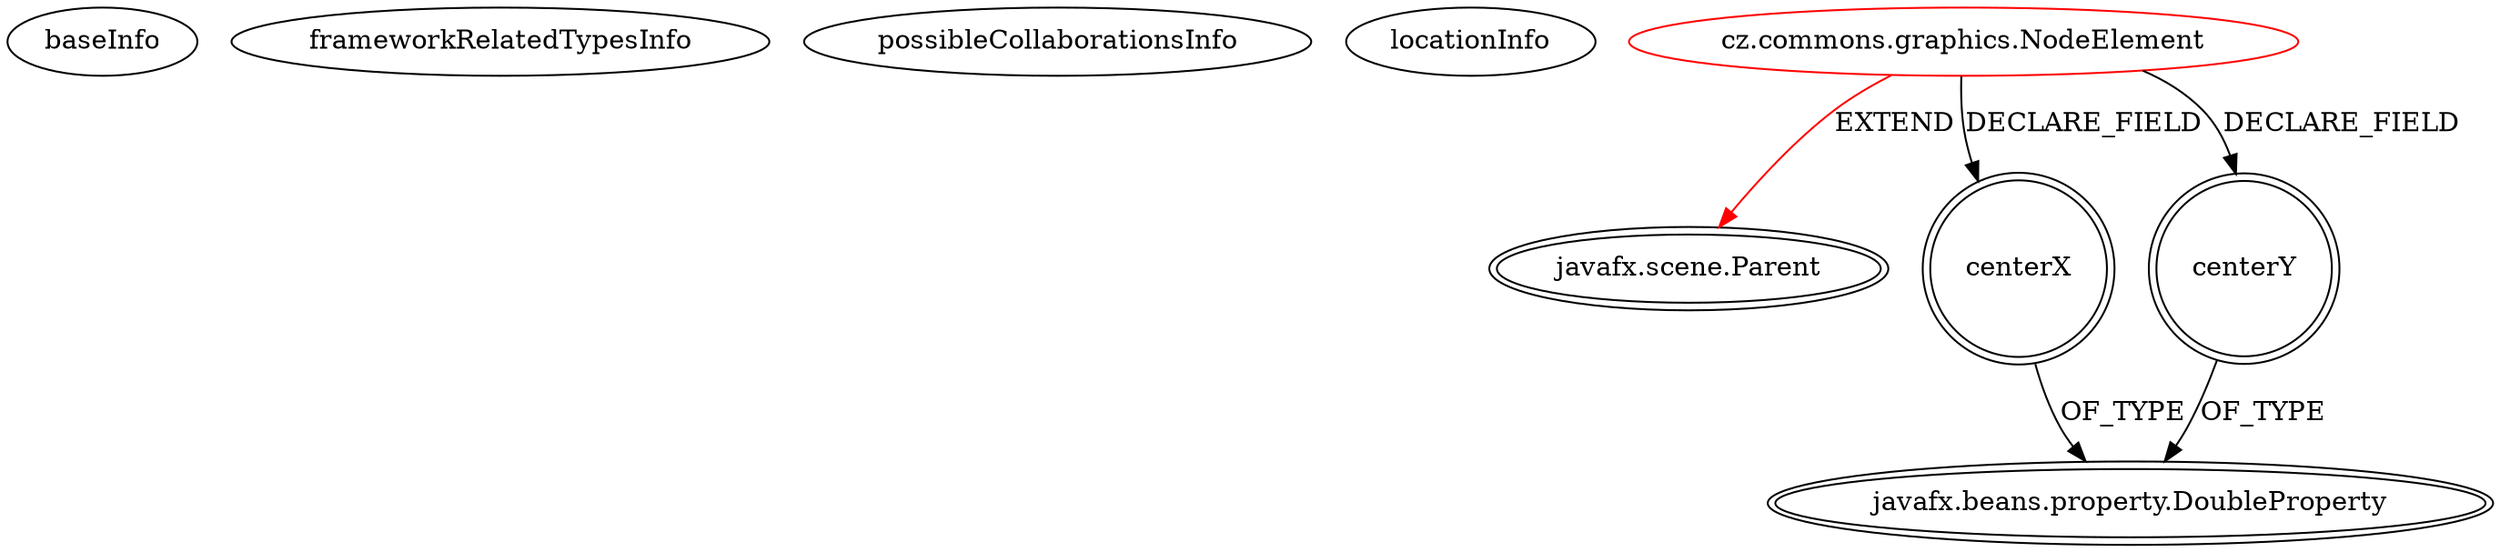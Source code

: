 digraph {
baseInfo[graphId=928,category="extension_graph",isAnonymous=false,possibleRelation=false]
frameworkRelatedTypesInfo[0="javafx.scene.Parent"]
possibleCollaborationsInfo[]
locationInfo[projectName="Maxxa-MT-common",filePath="/Maxxa-MT-common/MT-common-master/src/cz/commons/graphics/NodeElement.java",contextSignature="NodeElement",graphId="928"]
0[label="cz.commons.graphics.NodeElement",vertexType="ROOT_CLIENT_CLASS_DECLARATION",isFrameworkType=false,color=red]
1[label="javafx.scene.Parent",vertexType="FRAMEWORK_CLASS_TYPE",isFrameworkType=true,peripheries=2]
2[label="centerX",vertexType="FIELD_DECLARATION",isFrameworkType=true,peripheries=2,shape=circle]
3[label="javafx.beans.property.DoubleProperty",vertexType="FRAMEWORK_CLASS_TYPE",isFrameworkType=true,peripheries=2]
4[label="centerY",vertexType="FIELD_DECLARATION",isFrameworkType=true,peripheries=2,shape=circle]
0->1[label="EXTEND",color=red]
0->2[label="DECLARE_FIELD"]
2->3[label="OF_TYPE"]
0->4[label="DECLARE_FIELD"]
4->3[label="OF_TYPE"]
}
